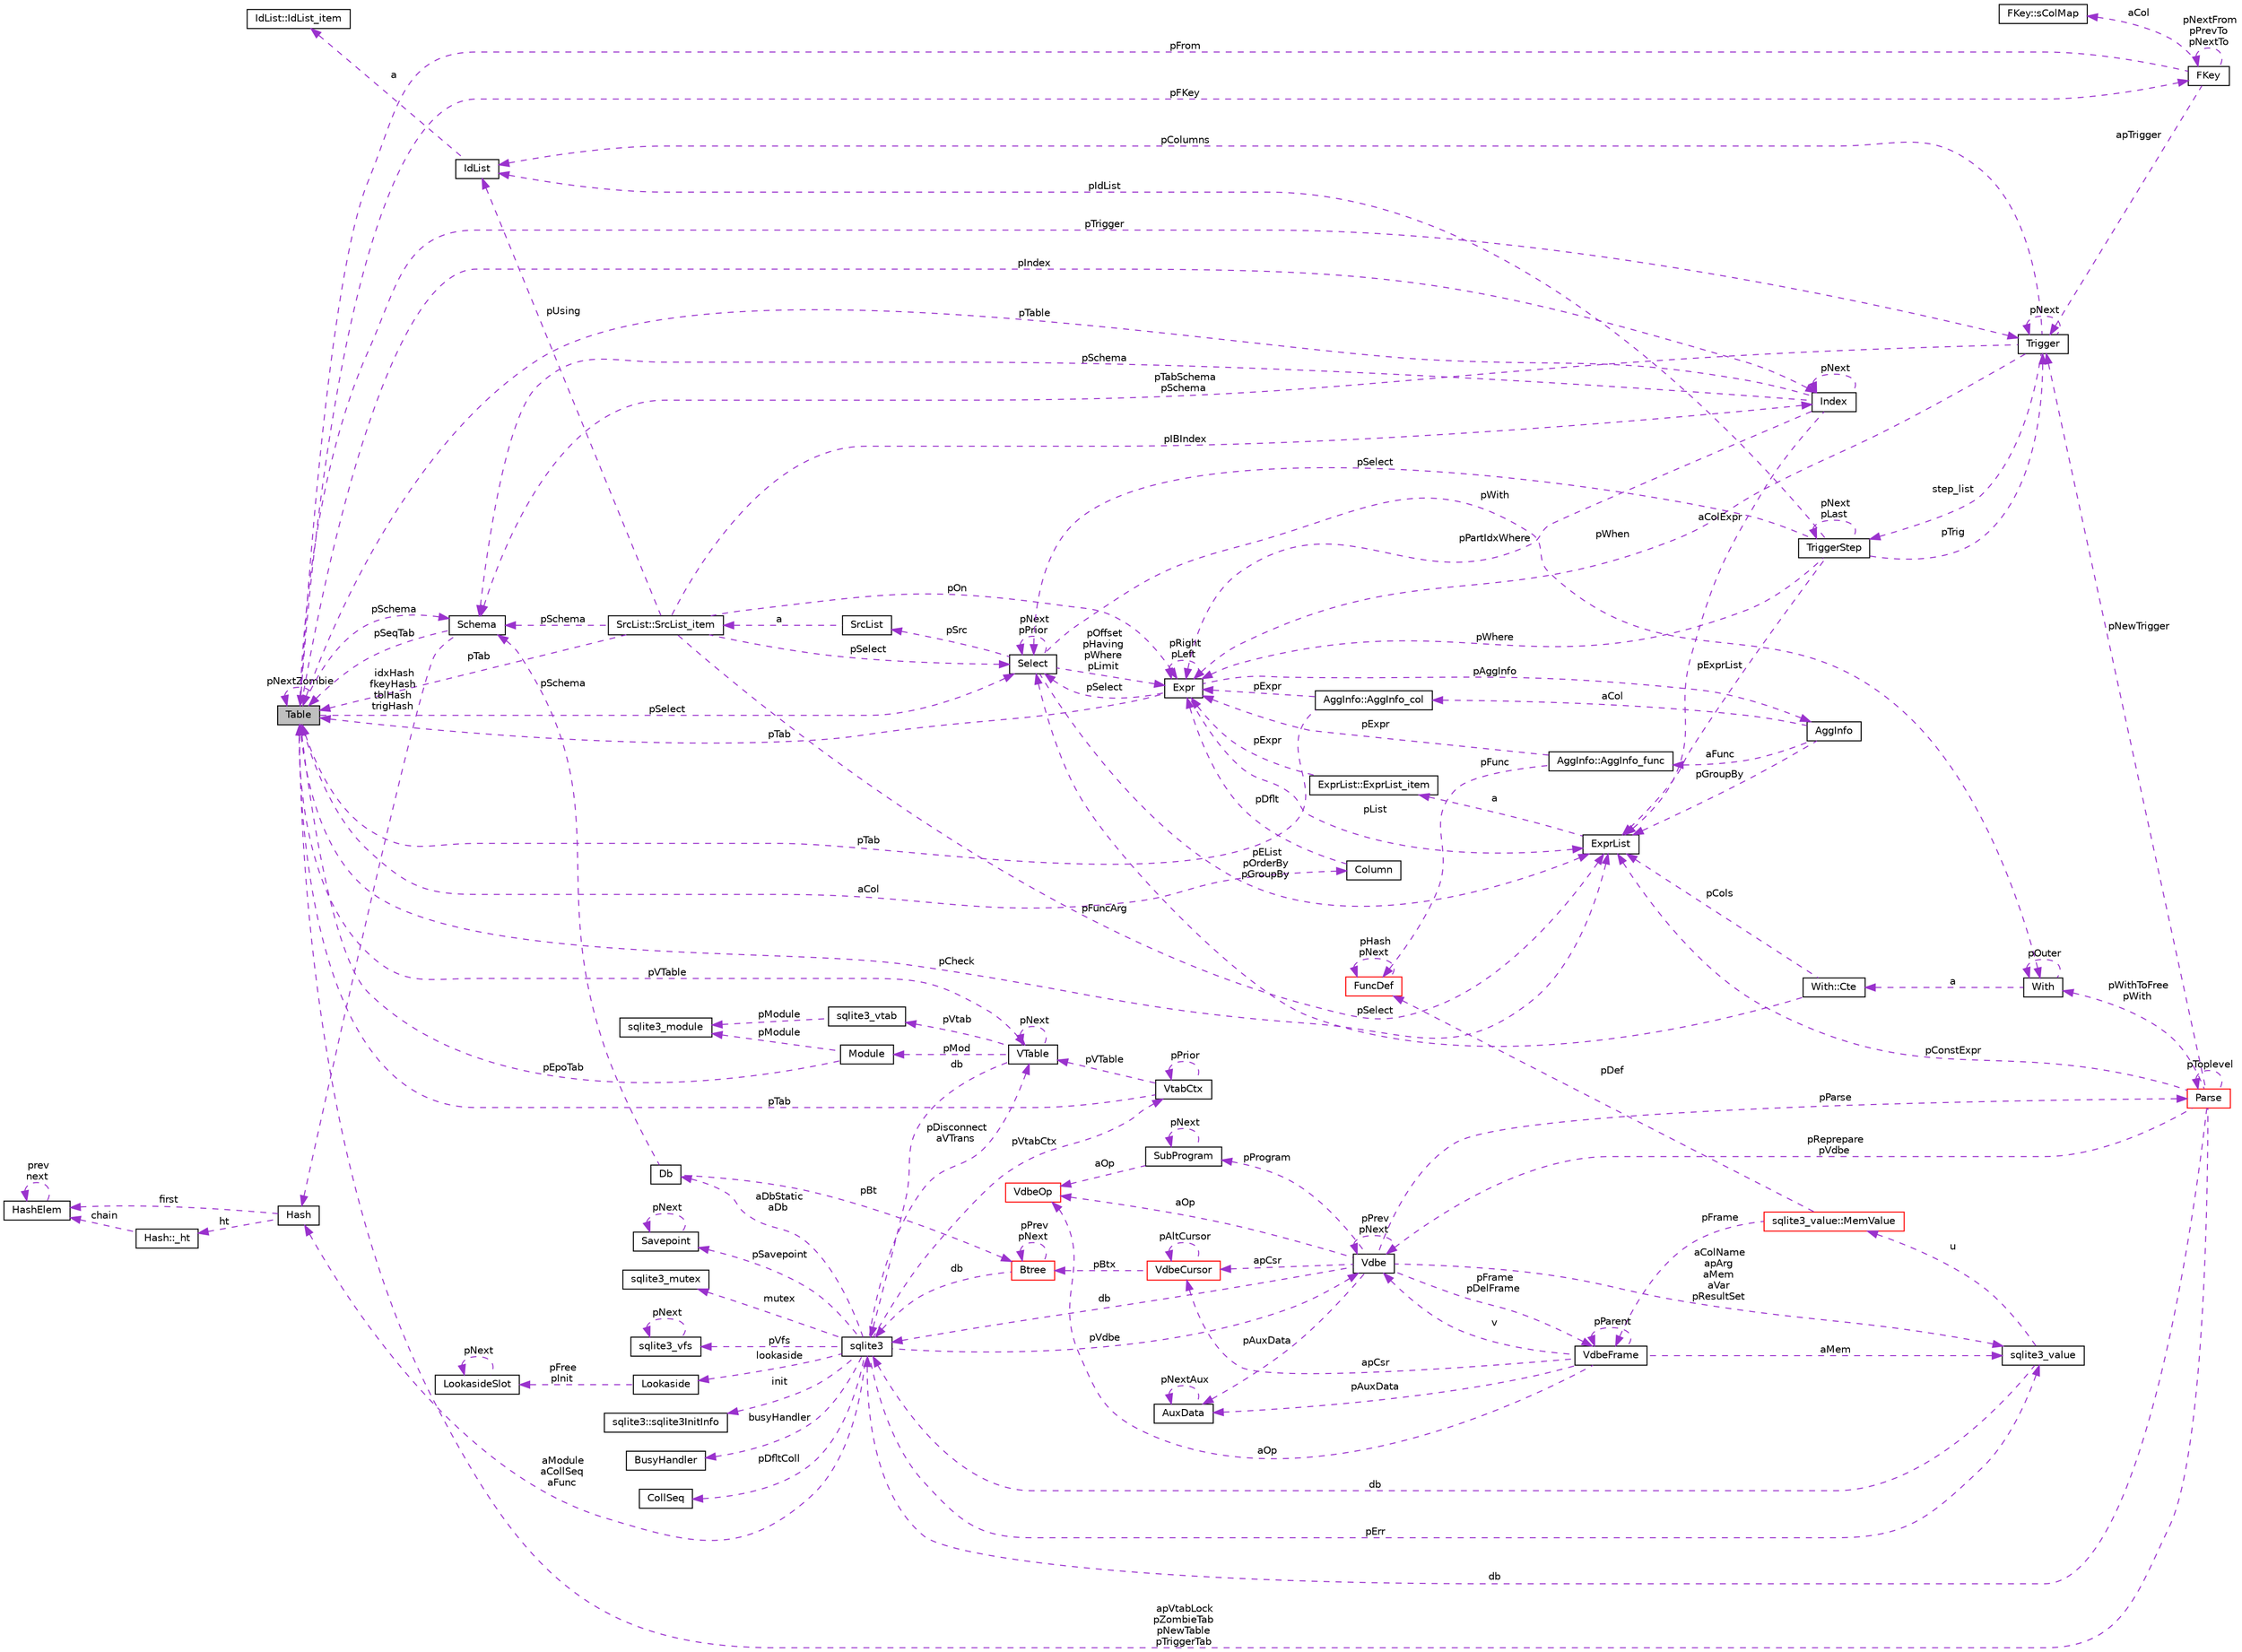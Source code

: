 digraph "Table"
{
  edge [fontname="Helvetica",fontsize="10",labelfontname="Helvetica",labelfontsize="10"];
  node [fontname="Helvetica",fontsize="10",shape=record];
  rankdir="LR";
  Node1 [label="Table",height=0.2,width=0.4,color="black", fillcolor="grey75", style="filled", fontcolor="black"];
  Node2 -> Node1 [dir="back",color="darkorchid3",fontsize="10",style="dashed",label=" pSchema" ,fontname="Helvetica"];
  Node2 [label="Schema",height=0.2,width=0.4,color="black", fillcolor="white", style="filled",URL="$structSchema.html"];
  Node1 -> Node2 [dir="back",color="darkorchid3",fontsize="10",style="dashed",label=" pSeqTab" ,fontname="Helvetica"];
  Node3 -> Node2 [dir="back",color="darkorchid3",fontsize="10",style="dashed",label=" idxHash\nfkeyHash\ntblHash\ntrigHash" ,fontname="Helvetica"];
  Node3 [label="Hash",height=0.2,width=0.4,color="black", fillcolor="white", style="filled",URL="$structHash.html"];
  Node4 -> Node3 [dir="back",color="darkorchid3",fontsize="10",style="dashed",label=" ht" ,fontname="Helvetica"];
  Node4 [label="Hash::_ht",height=0.2,width=0.4,color="black", fillcolor="white", style="filled",URL="$structHash_1_1__ht.html"];
  Node5 -> Node4 [dir="back",color="darkorchid3",fontsize="10",style="dashed",label=" chain" ,fontname="Helvetica"];
  Node5 [label="HashElem",height=0.2,width=0.4,color="black", fillcolor="white", style="filled",URL="$structHashElem.html"];
  Node5 -> Node5 [dir="back",color="darkorchid3",fontsize="10",style="dashed",label=" prev\nnext" ,fontname="Helvetica"];
  Node5 -> Node3 [dir="back",color="darkorchid3",fontsize="10",style="dashed",label=" first" ,fontname="Helvetica"];
  Node6 -> Node1 [dir="back",color="darkorchid3",fontsize="10",style="dashed",label=" aCol" ,fontname="Helvetica"];
  Node6 [label="Column",height=0.2,width=0.4,color="black", fillcolor="white", style="filled",URL="$structColumn.html"];
  Node7 -> Node6 [dir="back",color="darkorchid3",fontsize="10",style="dashed",label=" pDflt" ,fontname="Helvetica"];
  Node7 [label="Expr",height=0.2,width=0.4,color="black", fillcolor="white", style="filled",URL="$structExpr.html"];
  Node8 -> Node7 [dir="back",color="darkorchid3",fontsize="10",style="dashed",label=" pAggInfo" ,fontname="Helvetica"];
  Node8 [label="AggInfo",height=0.2,width=0.4,color="black", fillcolor="white", style="filled",URL="$structAggInfo.html"];
  Node9 -> Node8 [dir="back",color="darkorchid3",fontsize="10",style="dashed",label=" aCol" ,fontname="Helvetica"];
  Node9 [label="AggInfo::AggInfo_col",height=0.2,width=0.4,color="black", fillcolor="white", style="filled",URL="$structAggInfo_1_1AggInfo__col.html"];
  Node7 -> Node9 [dir="back",color="darkorchid3",fontsize="10",style="dashed",label=" pExpr" ,fontname="Helvetica"];
  Node1 -> Node9 [dir="back",color="darkorchid3",fontsize="10",style="dashed",label=" pTab" ,fontname="Helvetica"];
  Node10 -> Node8 [dir="back",color="darkorchid3",fontsize="10",style="dashed",label=" aFunc" ,fontname="Helvetica"];
  Node10 [label="AggInfo::AggInfo_func",height=0.2,width=0.4,color="black", fillcolor="white", style="filled",URL="$structAggInfo_1_1AggInfo__func.html"];
  Node7 -> Node10 [dir="back",color="darkorchid3",fontsize="10",style="dashed",label=" pExpr" ,fontname="Helvetica"];
  Node11 -> Node10 [dir="back",color="darkorchid3",fontsize="10",style="dashed",label=" pFunc" ,fontname="Helvetica"];
  Node11 [label="FuncDef",height=0.2,width=0.4,color="red", fillcolor="white", style="filled",URL="$structFuncDef.html"];
  Node11 -> Node11 [dir="back",color="darkorchid3",fontsize="10",style="dashed",label=" pHash\npNext" ,fontname="Helvetica"];
  Node12 -> Node8 [dir="back",color="darkorchid3",fontsize="10",style="dashed",label=" pGroupBy" ,fontname="Helvetica"];
  Node12 [label="ExprList",height=0.2,width=0.4,color="black", fillcolor="white", style="filled",URL="$structExprList.html"];
  Node13 -> Node12 [dir="back",color="darkorchid3",fontsize="10",style="dashed",label=" a" ,fontname="Helvetica"];
  Node13 [label="ExprList::ExprList_item",height=0.2,width=0.4,color="black", fillcolor="white", style="filled",URL="$structExprList_1_1ExprList__item.html"];
  Node7 -> Node13 [dir="back",color="darkorchid3",fontsize="10",style="dashed",label=" pExpr" ,fontname="Helvetica"];
  Node7 -> Node7 [dir="back",color="darkorchid3",fontsize="10",style="dashed",label=" pRight\npLeft" ,fontname="Helvetica"];
  Node1 -> Node7 [dir="back",color="darkorchid3",fontsize="10",style="dashed",label=" pTab" ,fontname="Helvetica"];
  Node14 -> Node7 [dir="back",color="darkorchid3",fontsize="10",style="dashed",label=" pSelect" ,fontname="Helvetica"];
  Node14 [label="Select",height=0.2,width=0.4,color="black", fillcolor="white", style="filled",URL="$structSelect.html"];
  Node7 -> Node14 [dir="back",color="darkorchid3",fontsize="10",style="dashed",label=" pOffset\npHaving\npWhere\npLimit" ,fontname="Helvetica"];
  Node15 -> Node14 [dir="back",color="darkorchid3",fontsize="10",style="dashed",label=" pWith" ,fontname="Helvetica"];
  Node15 [label="With",height=0.2,width=0.4,color="black", fillcolor="white", style="filled",URL="$structWith.html"];
  Node16 -> Node15 [dir="back",color="darkorchid3",fontsize="10",style="dashed",label=" a" ,fontname="Helvetica"];
  Node16 [label="With::Cte",height=0.2,width=0.4,color="black", fillcolor="white", style="filled",URL="$structWith_1_1Cte.html"];
  Node14 -> Node16 [dir="back",color="darkorchid3",fontsize="10",style="dashed",label=" pSelect" ,fontname="Helvetica"];
  Node12 -> Node16 [dir="back",color="darkorchid3",fontsize="10",style="dashed",label=" pCols" ,fontname="Helvetica"];
  Node15 -> Node15 [dir="back",color="darkorchid3",fontsize="10",style="dashed",label=" pOuter" ,fontname="Helvetica"];
  Node14 -> Node14 [dir="back",color="darkorchid3",fontsize="10",style="dashed",label=" pNext\npPrior" ,fontname="Helvetica"];
  Node17 -> Node14 [dir="back",color="darkorchid3",fontsize="10",style="dashed",label=" pSrc" ,fontname="Helvetica"];
  Node17 [label="SrcList",height=0.2,width=0.4,color="black", fillcolor="white", style="filled",URL="$structSrcList.html"];
  Node18 -> Node17 [dir="back",color="darkorchid3",fontsize="10",style="dashed",label=" a" ,fontname="Helvetica"];
  Node18 [label="SrcList::SrcList_item",height=0.2,width=0.4,color="black", fillcolor="white", style="filled",URL="$structSrcList_1_1SrcList__item.html"];
  Node2 -> Node18 [dir="back",color="darkorchid3",fontsize="10",style="dashed",label=" pSchema" ,fontname="Helvetica"];
  Node7 -> Node18 [dir="back",color="darkorchid3",fontsize="10",style="dashed",label=" pOn" ,fontname="Helvetica"];
  Node19 -> Node18 [dir="back",color="darkorchid3",fontsize="10",style="dashed",label=" pUsing" ,fontname="Helvetica"];
  Node19 [label="IdList",height=0.2,width=0.4,color="black", fillcolor="white", style="filled",URL="$structIdList.html"];
  Node20 -> Node19 [dir="back",color="darkorchid3",fontsize="10",style="dashed",label=" a" ,fontname="Helvetica"];
  Node20 [label="IdList::IdList_item",height=0.2,width=0.4,color="black", fillcolor="white", style="filled",URL="$structIdList_1_1IdList__item.html"];
  Node1 -> Node18 [dir="back",color="darkorchid3",fontsize="10",style="dashed",label=" pTab" ,fontname="Helvetica"];
  Node14 -> Node18 [dir="back",color="darkorchid3",fontsize="10",style="dashed",label=" pSelect" ,fontname="Helvetica"];
  Node21 -> Node18 [dir="back",color="darkorchid3",fontsize="10",style="dashed",label=" pIBIndex" ,fontname="Helvetica"];
  Node21 [label="Index",height=0.2,width=0.4,color="black", fillcolor="white", style="filled",URL="$structIndex.html"];
  Node2 -> Node21 [dir="back",color="darkorchid3",fontsize="10",style="dashed",label=" pSchema" ,fontname="Helvetica"];
  Node7 -> Node21 [dir="back",color="darkorchid3",fontsize="10",style="dashed",label=" pPartIdxWhere" ,fontname="Helvetica"];
  Node1 -> Node21 [dir="back",color="darkorchid3",fontsize="10",style="dashed",label=" pTable" ,fontname="Helvetica"];
  Node12 -> Node21 [dir="back",color="darkorchid3",fontsize="10",style="dashed",label=" aColExpr" ,fontname="Helvetica"];
  Node21 -> Node21 [dir="back",color="darkorchid3",fontsize="10",style="dashed",label=" pNext" ,fontname="Helvetica"];
  Node12 -> Node18 [dir="back",color="darkorchid3",fontsize="10",style="dashed",label=" pFuncArg" ,fontname="Helvetica"];
  Node12 -> Node14 [dir="back",color="darkorchid3",fontsize="10",style="dashed",label=" pEList\npOrderBy\npGroupBy" ,fontname="Helvetica"];
  Node12 -> Node7 [dir="back",color="darkorchid3",fontsize="10",style="dashed",label=" pList" ,fontname="Helvetica"];
  Node22 -> Node1 [dir="back",color="darkorchid3",fontsize="10",style="dashed",label=" pFKey" ,fontname="Helvetica"];
  Node22 [label="FKey",height=0.2,width=0.4,color="black", fillcolor="white", style="filled",URL="$structFKey.html"];
  Node23 -> Node22 [dir="back",color="darkorchid3",fontsize="10",style="dashed",label=" aCol" ,fontname="Helvetica"];
  Node23 [label="FKey::sColMap",height=0.2,width=0.4,color="black", fillcolor="white", style="filled",URL="$structFKey_1_1sColMap.html"];
  Node22 -> Node22 [dir="back",color="darkorchid3",fontsize="10",style="dashed",label=" pNextFrom\npPrevTo\npNextTo" ,fontname="Helvetica"];
  Node1 -> Node22 [dir="back",color="darkorchid3",fontsize="10",style="dashed",label=" pFrom" ,fontname="Helvetica"];
  Node24 -> Node22 [dir="back",color="darkorchid3",fontsize="10",style="dashed",label=" apTrigger" ,fontname="Helvetica"];
  Node24 [label="Trigger",height=0.2,width=0.4,color="black", fillcolor="white", style="filled",URL="$structTrigger.html"];
  Node25 -> Node24 [dir="back",color="darkorchid3",fontsize="10",style="dashed",label=" step_list" ,fontname="Helvetica"];
  Node25 [label="TriggerStep",height=0.2,width=0.4,color="black", fillcolor="white", style="filled",URL="$structTriggerStep.html"];
  Node25 -> Node25 [dir="back",color="darkorchid3",fontsize="10",style="dashed",label=" pNext\npLast" ,fontname="Helvetica"];
  Node7 -> Node25 [dir="back",color="darkorchid3",fontsize="10",style="dashed",label=" pWhere" ,fontname="Helvetica"];
  Node19 -> Node25 [dir="back",color="darkorchid3",fontsize="10",style="dashed",label=" pIdList" ,fontname="Helvetica"];
  Node14 -> Node25 [dir="back",color="darkorchid3",fontsize="10",style="dashed",label=" pSelect" ,fontname="Helvetica"];
  Node24 -> Node25 [dir="back",color="darkorchid3",fontsize="10",style="dashed",label=" pTrig" ,fontname="Helvetica"];
  Node12 -> Node25 [dir="back",color="darkorchid3",fontsize="10",style="dashed",label=" pExprList" ,fontname="Helvetica"];
  Node2 -> Node24 [dir="back",color="darkorchid3",fontsize="10",style="dashed",label=" pTabSchema\npSchema" ,fontname="Helvetica"];
  Node7 -> Node24 [dir="back",color="darkorchid3",fontsize="10",style="dashed",label=" pWhen" ,fontname="Helvetica"];
  Node19 -> Node24 [dir="back",color="darkorchid3",fontsize="10",style="dashed",label=" pColumns" ,fontname="Helvetica"];
  Node24 -> Node24 [dir="back",color="darkorchid3",fontsize="10",style="dashed",label=" pNext" ,fontname="Helvetica"];
  Node26 -> Node1 [dir="back",color="darkorchid3",fontsize="10",style="dashed",label=" pVTable" ,fontname="Helvetica"];
  Node26 [label="VTable",height=0.2,width=0.4,color="black", fillcolor="white", style="filled",URL="$structVTable.html"];
  Node27 -> Node26 [dir="back",color="darkorchid3",fontsize="10",style="dashed",label=" db" ,fontname="Helvetica"];
  Node27 [label="sqlite3",height=0.2,width=0.4,color="black", fillcolor="white", style="filled",URL="$structsqlite3.html"];
  Node28 -> Node27 [dir="back",color="darkorchid3",fontsize="10",style="dashed",label=" pVdbe" ,fontname="Helvetica"];
  Node28 [label="Vdbe",height=0.2,width=0.4,color="black", fillcolor="white", style="filled",URL="$structVdbe.html"];
  Node28 -> Node28 [dir="back",color="darkorchid3",fontsize="10",style="dashed",label=" pPrev\npNext" ,fontname="Helvetica"];
  Node27 -> Node28 [dir="back",color="darkorchid3",fontsize="10",style="dashed",label=" db" ,fontname="Helvetica"];
  Node29 -> Node28 [dir="back",color="darkorchid3",fontsize="10",style="dashed",label=" aColName\napArg\naMem\naVar\npResultSet" ,fontname="Helvetica"];
  Node29 [label="sqlite3_value",height=0.2,width=0.4,color="black", fillcolor="white", style="filled",URL="$structsqlite3__value.html"];
  Node27 -> Node29 [dir="back",color="darkorchid3",fontsize="10",style="dashed",label=" db" ,fontname="Helvetica"];
  Node30 -> Node29 [dir="back",color="darkorchid3",fontsize="10",style="dashed",label=" u" ,fontname="Helvetica"];
  Node30 [label="sqlite3_value::MemValue",height=0.2,width=0.4,color="red", fillcolor="white", style="filled",URL="$unionsqlite3__value_1_1MemValue.html"];
  Node31 -> Node30 [dir="back",color="darkorchid3",fontsize="10",style="dashed",label=" pFrame" ,fontname="Helvetica"];
  Node31 [label="VdbeFrame",height=0.2,width=0.4,color="black", fillcolor="white", style="filled",URL="$structVdbeFrame.html"];
  Node28 -> Node31 [dir="back",color="darkorchid3",fontsize="10",style="dashed",label=" v" ,fontname="Helvetica"];
  Node29 -> Node31 [dir="back",color="darkorchid3",fontsize="10",style="dashed",label=" aMem" ,fontname="Helvetica"];
  Node31 -> Node31 [dir="back",color="darkorchid3",fontsize="10",style="dashed",label=" pParent" ,fontname="Helvetica"];
  Node32 -> Node31 [dir="back",color="darkorchid3",fontsize="10",style="dashed",label=" pAuxData" ,fontname="Helvetica"];
  Node32 [label="AuxData",height=0.2,width=0.4,color="black", fillcolor="white", style="filled",URL="$structAuxData.html"];
  Node32 -> Node32 [dir="back",color="darkorchid3",fontsize="10",style="dashed",label=" pNextAux" ,fontname="Helvetica"];
  Node33 -> Node31 [dir="back",color="darkorchid3",fontsize="10",style="dashed",label=" apCsr" ,fontname="Helvetica"];
  Node33 [label="VdbeCursor",height=0.2,width=0.4,color="red", fillcolor="white", style="filled",URL="$structVdbeCursor.html"];
  Node33 -> Node33 [dir="back",color="darkorchid3",fontsize="10",style="dashed",label=" pAltCursor" ,fontname="Helvetica"];
  Node34 -> Node33 [dir="back",color="darkorchid3",fontsize="10",style="dashed",label=" pBtx" ,fontname="Helvetica"];
  Node34 [label="Btree",height=0.2,width=0.4,color="red", fillcolor="white", style="filled",URL="$structBtree.html"];
  Node27 -> Node34 [dir="back",color="darkorchid3",fontsize="10",style="dashed",label=" db" ,fontname="Helvetica"];
  Node34 -> Node34 [dir="back",color="darkorchid3",fontsize="10",style="dashed",label=" pPrev\npNext" ,fontname="Helvetica"];
  Node35 -> Node31 [dir="back",color="darkorchid3",fontsize="10",style="dashed",label=" aOp" ,fontname="Helvetica"];
  Node35 [label="VdbeOp",height=0.2,width=0.4,color="red", fillcolor="white", style="filled",URL="$structVdbeOp.html"];
  Node11 -> Node30 [dir="back",color="darkorchid3",fontsize="10",style="dashed",label=" pDef" ,fontname="Helvetica"];
  Node31 -> Node28 [dir="back",color="darkorchid3",fontsize="10",style="dashed",label=" pFrame\npDelFrame" ,fontname="Helvetica"];
  Node32 -> Node28 [dir="back",color="darkorchid3",fontsize="10",style="dashed",label=" pAuxData" ,fontname="Helvetica"];
  Node36 -> Node28 [dir="back",color="darkorchid3",fontsize="10",style="dashed",label=" pProgram" ,fontname="Helvetica"];
  Node36 [label="SubProgram",height=0.2,width=0.4,color="black", fillcolor="white", style="filled",URL="$structSubProgram.html"];
  Node36 -> Node36 [dir="back",color="darkorchid3",fontsize="10",style="dashed",label=" pNext" ,fontname="Helvetica"];
  Node35 -> Node36 [dir="back",color="darkorchid3",fontsize="10",style="dashed",label=" aOp" ,fontname="Helvetica"];
  Node33 -> Node28 [dir="back",color="darkorchid3",fontsize="10",style="dashed",label=" apCsr" ,fontname="Helvetica"];
  Node37 -> Node28 [dir="back",color="darkorchid3",fontsize="10",style="dashed",label=" pParse" ,fontname="Helvetica"];
  Node37 [label="Parse",height=0.2,width=0.4,color="red", fillcolor="white", style="filled",URL="$structParse.html"];
  Node28 -> Node37 [dir="back",color="darkorchid3",fontsize="10",style="dashed",label=" pReprepare\npVdbe" ,fontname="Helvetica"];
  Node27 -> Node37 [dir="back",color="darkorchid3",fontsize="10",style="dashed",label=" db" ,fontname="Helvetica"];
  Node15 -> Node37 [dir="back",color="darkorchid3",fontsize="10",style="dashed",label=" pWithToFree\npWith" ,fontname="Helvetica"];
  Node1 -> Node37 [dir="back",color="darkorchid3",fontsize="10",style="dashed",label=" apVtabLock\npZombieTab\npNewTable\npTriggerTab" ,fontname="Helvetica"];
  Node24 -> Node37 [dir="back",color="darkorchid3",fontsize="10",style="dashed",label=" pNewTrigger" ,fontname="Helvetica"];
  Node12 -> Node37 [dir="back",color="darkorchid3",fontsize="10",style="dashed",label=" pConstExpr" ,fontname="Helvetica"];
  Node37 -> Node37 [dir="back",color="darkorchid3",fontsize="10",style="dashed",label=" pToplevel" ,fontname="Helvetica"];
  Node35 -> Node28 [dir="back",color="darkorchid3",fontsize="10",style="dashed",label=" aOp" ,fontname="Helvetica"];
  Node38 -> Node27 [dir="back",color="darkorchid3",fontsize="10",style="dashed",label=" pSavepoint" ,fontname="Helvetica"];
  Node38 [label="Savepoint",height=0.2,width=0.4,color="black", fillcolor="white", style="filled",URL="$structSavepoint.html"];
  Node38 -> Node38 [dir="back",color="darkorchid3",fontsize="10",style="dashed",label=" pNext" ,fontname="Helvetica"];
  Node39 -> Node27 [dir="back",color="darkorchid3",fontsize="10",style="dashed",label=" lookaside" ,fontname="Helvetica"];
  Node39 [label="Lookaside",height=0.2,width=0.4,color="black", fillcolor="white", style="filled",URL="$structLookaside.html"];
  Node40 -> Node39 [dir="back",color="darkorchid3",fontsize="10",style="dashed",label=" pFree\npInit" ,fontname="Helvetica"];
  Node40 [label="LookasideSlot",height=0.2,width=0.4,color="black", fillcolor="white", style="filled",URL="$structLookasideSlot.html"];
  Node40 -> Node40 [dir="back",color="darkorchid3",fontsize="10",style="dashed",label=" pNext" ,fontname="Helvetica"];
  Node29 -> Node27 [dir="back",color="darkorchid3",fontsize="10",style="dashed",label=" pErr" ,fontname="Helvetica"];
  Node41 -> Node27 [dir="back",color="darkorchid3",fontsize="10",style="dashed",label=" mutex" ,fontname="Helvetica"];
  Node41 [label="sqlite3_mutex",height=0.2,width=0.4,color="black", fillcolor="white", style="filled",URL="$structsqlite3__mutex.html"];
  Node42 -> Node27 [dir="back",color="darkorchid3",fontsize="10",style="dashed",label=" pVfs" ,fontname="Helvetica"];
  Node42 [label="sqlite3_vfs",height=0.2,width=0.4,color="black", fillcolor="white", style="filled",URL="$structsqlite3__vfs.html"];
  Node42 -> Node42 [dir="back",color="darkorchid3",fontsize="10",style="dashed",label=" pNext" ,fontname="Helvetica"];
  Node43 -> Node27 [dir="back",color="darkorchid3",fontsize="10",style="dashed",label=" init" ,fontname="Helvetica"];
  Node43 [label="sqlite3::sqlite3InitInfo",height=0.2,width=0.4,color="black", fillcolor="white", style="filled",URL="$structsqlite3_1_1sqlite3InitInfo.html"];
  Node44 -> Node27 [dir="back",color="darkorchid3",fontsize="10",style="dashed",label=" busyHandler" ,fontname="Helvetica"];
  Node44 [label="BusyHandler",height=0.2,width=0.4,color="black", fillcolor="white", style="filled",URL="$structBusyHandler.html"];
  Node45 -> Node27 [dir="back",color="darkorchid3",fontsize="10",style="dashed",label=" pVtabCtx" ,fontname="Helvetica"];
  Node45 [label="VtabCtx",height=0.2,width=0.4,color="black", fillcolor="white", style="filled",URL="$structVtabCtx.html"];
  Node45 -> Node45 [dir="back",color="darkorchid3",fontsize="10",style="dashed",label=" pPrior" ,fontname="Helvetica"];
  Node26 -> Node45 [dir="back",color="darkorchid3",fontsize="10",style="dashed",label=" pVTable" ,fontname="Helvetica"];
  Node1 -> Node45 [dir="back",color="darkorchid3",fontsize="10",style="dashed",label=" pTab" ,fontname="Helvetica"];
  Node46 -> Node27 [dir="back",color="darkorchid3",fontsize="10",style="dashed",label=" pDfltColl" ,fontname="Helvetica"];
  Node46 [label="CollSeq",height=0.2,width=0.4,color="black", fillcolor="white", style="filled",URL="$structCollSeq.html"];
  Node26 -> Node27 [dir="back",color="darkorchid3",fontsize="10",style="dashed",label=" pDisconnect\naVTrans" ,fontname="Helvetica"];
  Node47 -> Node27 [dir="back",color="darkorchid3",fontsize="10",style="dashed",label=" aDbStatic\naDb" ,fontname="Helvetica"];
  Node47 [label="Db",height=0.2,width=0.4,color="black", fillcolor="white", style="filled",URL="$structDb.html"];
  Node2 -> Node47 [dir="back",color="darkorchid3",fontsize="10",style="dashed",label=" pSchema" ,fontname="Helvetica"];
  Node34 -> Node47 [dir="back",color="darkorchid3",fontsize="10",style="dashed",label=" pBt" ,fontname="Helvetica"];
  Node3 -> Node27 [dir="back",color="darkorchid3",fontsize="10",style="dashed",label=" aModule\naCollSeq\naFunc" ,fontname="Helvetica"];
  Node26 -> Node26 [dir="back",color="darkorchid3",fontsize="10",style="dashed",label=" pNext" ,fontname="Helvetica"];
  Node48 -> Node26 [dir="back",color="darkorchid3",fontsize="10",style="dashed",label=" pMod" ,fontname="Helvetica"];
  Node48 [label="Module",height=0.2,width=0.4,color="black", fillcolor="white", style="filled",URL="$structModule.html"];
  Node49 -> Node48 [dir="back",color="darkorchid3",fontsize="10",style="dashed",label=" pModule" ,fontname="Helvetica"];
  Node49 [label="sqlite3_module",height=0.2,width=0.4,color="black", fillcolor="white", style="filled",URL="$structsqlite3__module.html"];
  Node1 -> Node48 [dir="back",color="darkorchid3",fontsize="10",style="dashed",label=" pEpoTab" ,fontname="Helvetica"];
  Node50 -> Node26 [dir="back",color="darkorchid3",fontsize="10",style="dashed",label=" pVtab" ,fontname="Helvetica"];
  Node50 [label="sqlite3_vtab",height=0.2,width=0.4,color="black", fillcolor="white", style="filled",URL="$structsqlite3__vtab.html"];
  Node49 -> Node50 [dir="back",color="darkorchid3",fontsize="10",style="dashed",label=" pModule" ,fontname="Helvetica"];
  Node1 -> Node1 [dir="back",color="darkorchid3",fontsize="10",style="dashed",label=" pNextZombie" ,fontname="Helvetica"];
  Node24 -> Node1 [dir="back",color="darkorchid3",fontsize="10",style="dashed",label=" pTrigger" ,fontname="Helvetica"];
  Node14 -> Node1 [dir="back",color="darkorchid3",fontsize="10",style="dashed",label=" pSelect" ,fontname="Helvetica"];
  Node12 -> Node1 [dir="back",color="darkorchid3",fontsize="10",style="dashed",label=" pCheck" ,fontname="Helvetica"];
  Node21 -> Node1 [dir="back",color="darkorchid3",fontsize="10",style="dashed",label=" pIndex" ,fontname="Helvetica"];
}

